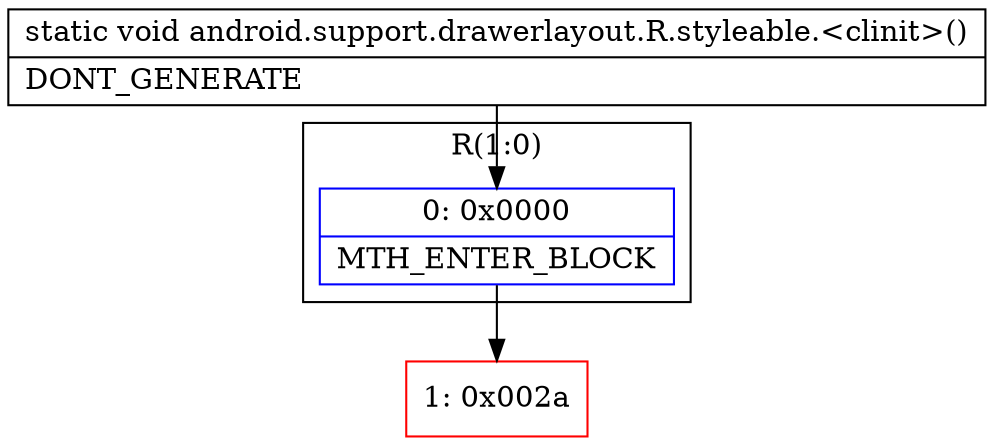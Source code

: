 digraph "CFG forandroid.support.drawerlayout.R.styleable.\<clinit\>()V" {
subgraph cluster_Region_1815452540 {
label = "R(1:0)";
node [shape=record,color=blue];
Node_0 [shape=record,label="{0\:\ 0x0000|MTH_ENTER_BLOCK\l}"];
}
Node_1 [shape=record,color=red,label="{1\:\ 0x002a}"];
MethodNode[shape=record,label="{static void android.support.drawerlayout.R.styleable.\<clinit\>()  | DONT_GENERATE\l}"];
MethodNode -> Node_0;
Node_0 -> Node_1;
}

